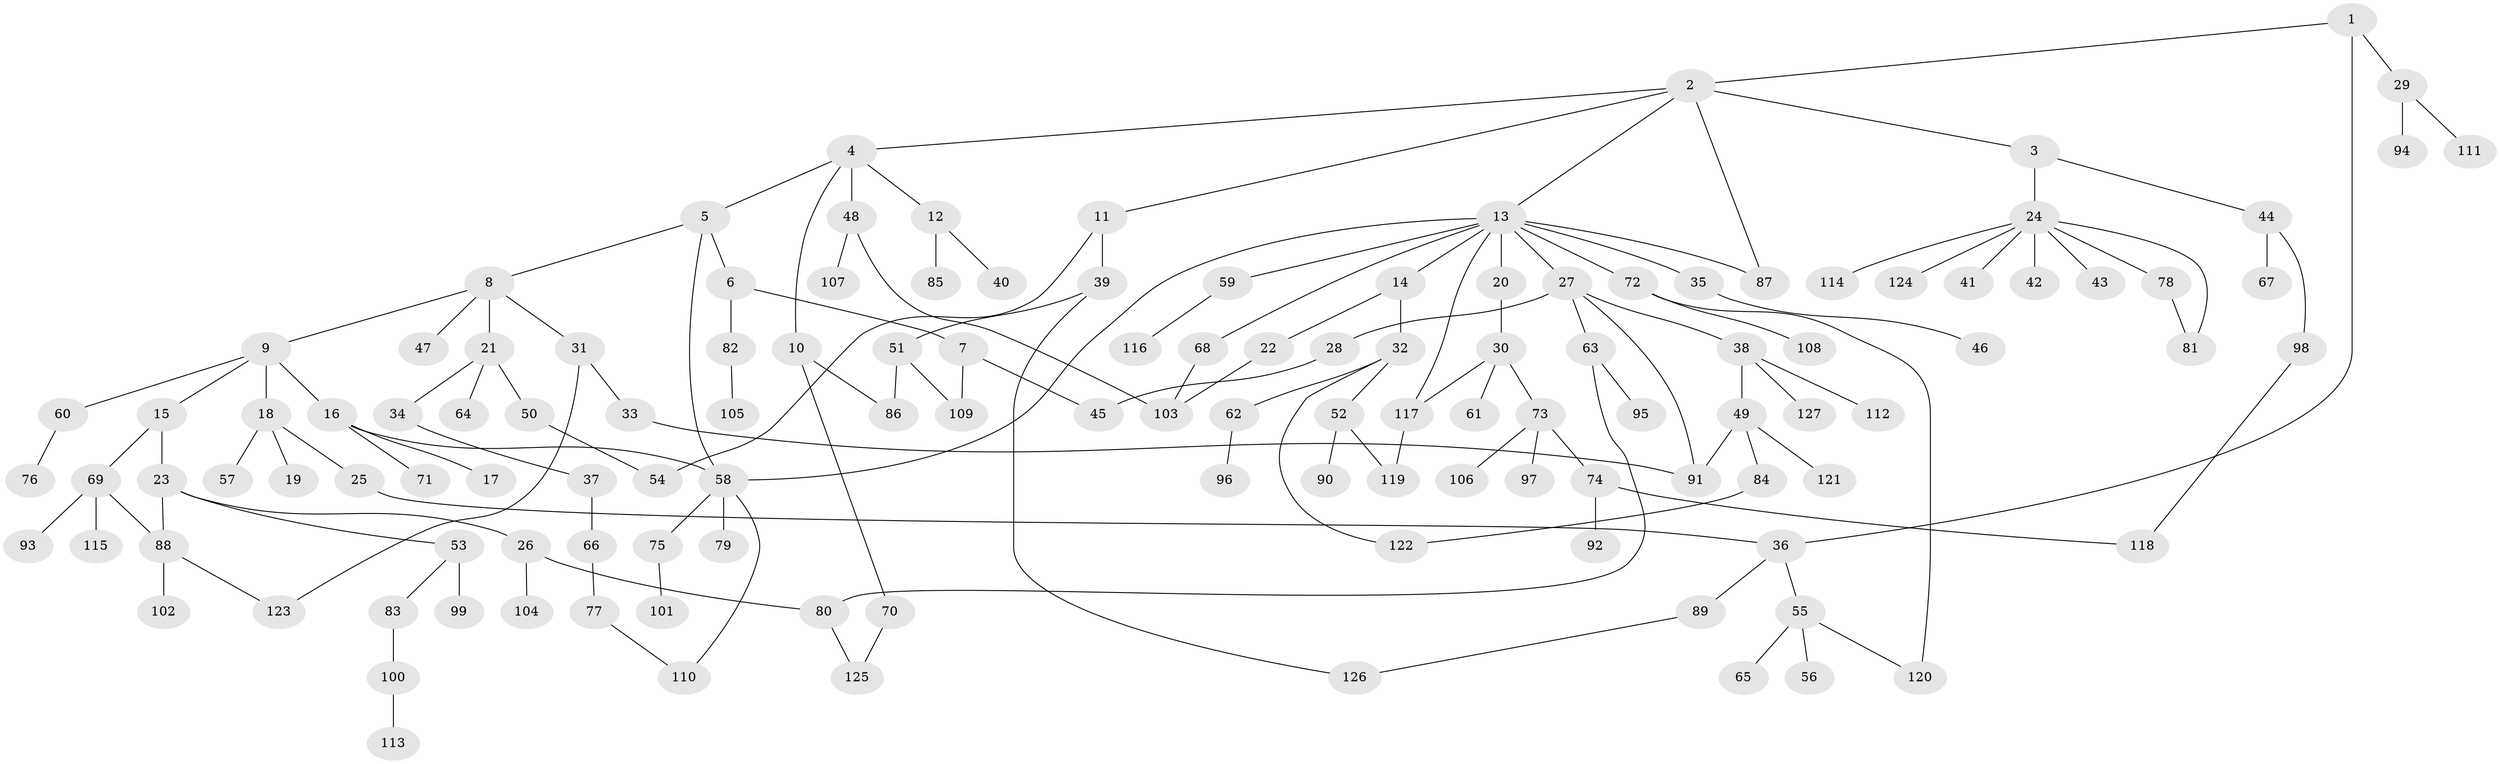 // coarse degree distribution, {1: 0.7105263157894737, 2: 0.02631578947368421, 4: 0.07894736842105263, 3: 0.07894736842105263, 5: 0.02631578947368421, 6: 0.02631578947368421, 12: 0.02631578947368421, 13: 0.02631578947368421}
// Generated by graph-tools (version 1.1) at 2025/45/03/04/25 21:45:58]
// undirected, 127 vertices, 150 edges
graph export_dot {
graph [start="1"]
  node [color=gray90,style=filled];
  1;
  2;
  3;
  4;
  5;
  6;
  7;
  8;
  9;
  10;
  11;
  12;
  13;
  14;
  15;
  16;
  17;
  18;
  19;
  20;
  21;
  22;
  23;
  24;
  25;
  26;
  27;
  28;
  29;
  30;
  31;
  32;
  33;
  34;
  35;
  36;
  37;
  38;
  39;
  40;
  41;
  42;
  43;
  44;
  45;
  46;
  47;
  48;
  49;
  50;
  51;
  52;
  53;
  54;
  55;
  56;
  57;
  58;
  59;
  60;
  61;
  62;
  63;
  64;
  65;
  66;
  67;
  68;
  69;
  70;
  71;
  72;
  73;
  74;
  75;
  76;
  77;
  78;
  79;
  80;
  81;
  82;
  83;
  84;
  85;
  86;
  87;
  88;
  89;
  90;
  91;
  92;
  93;
  94;
  95;
  96;
  97;
  98;
  99;
  100;
  101;
  102;
  103;
  104;
  105;
  106;
  107;
  108;
  109;
  110;
  111;
  112;
  113;
  114;
  115;
  116;
  117;
  118;
  119;
  120;
  121;
  122;
  123;
  124;
  125;
  126;
  127;
  1 -- 2;
  1 -- 29;
  1 -- 36;
  2 -- 3;
  2 -- 4;
  2 -- 11;
  2 -- 13;
  2 -- 87;
  3 -- 24;
  3 -- 44;
  4 -- 5;
  4 -- 10;
  4 -- 12;
  4 -- 48;
  5 -- 6;
  5 -- 8;
  5 -- 58;
  6 -- 7;
  6 -- 82;
  7 -- 45;
  7 -- 109;
  8 -- 9;
  8 -- 21;
  8 -- 31;
  8 -- 47;
  9 -- 15;
  9 -- 16;
  9 -- 18;
  9 -- 60;
  10 -- 70;
  10 -- 86;
  11 -- 39;
  11 -- 54;
  12 -- 40;
  12 -- 85;
  13 -- 14;
  13 -- 20;
  13 -- 27;
  13 -- 35;
  13 -- 59;
  13 -- 68;
  13 -- 72;
  13 -- 87;
  13 -- 117;
  13 -- 58;
  14 -- 22;
  14 -- 32;
  15 -- 23;
  15 -- 69;
  16 -- 17;
  16 -- 71;
  16 -- 58;
  18 -- 19;
  18 -- 25;
  18 -- 57;
  20 -- 30;
  21 -- 34;
  21 -- 50;
  21 -- 64;
  22 -- 103;
  23 -- 26;
  23 -- 53;
  23 -- 88;
  24 -- 41;
  24 -- 42;
  24 -- 43;
  24 -- 78;
  24 -- 114;
  24 -- 124;
  24 -- 81;
  25 -- 36;
  26 -- 80;
  26 -- 104;
  27 -- 28;
  27 -- 38;
  27 -- 63;
  27 -- 91;
  28 -- 45;
  29 -- 94;
  29 -- 111;
  30 -- 61;
  30 -- 73;
  30 -- 117;
  31 -- 33;
  31 -- 123;
  32 -- 52;
  32 -- 62;
  32 -- 122;
  33 -- 91;
  34 -- 37;
  35 -- 46;
  36 -- 55;
  36 -- 89;
  37 -- 66;
  38 -- 49;
  38 -- 112;
  38 -- 127;
  39 -- 51;
  39 -- 126;
  44 -- 67;
  44 -- 98;
  48 -- 103;
  48 -- 107;
  49 -- 84;
  49 -- 91;
  49 -- 121;
  50 -- 54;
  51 -- 86;
  51 -- 109;
  52 -- 90;
  52 -- 119;
  53 -- 83;
  53 -- 99;
  55 -- 56;
  55 -- 65;
  55 -- 120;
  58 -- 75;
  58 -- 79;
  58 -- 110;
  59 -- 116;
  60 -- 76;
  62 -- 96;
  63 -- 95;
  63 -- 80;
  66 -- 77;
  68 -- 103;
  69 -- 88;
  69 -- 93;
  69 -- 115;
  70 -- 125;
  72 -- 108;
  72 -- 120;
  73 -- 74;
  73 -- 97;
  73 -- 106;
  74 -- 92;
  74 -- 118;
  75 -- 101;
  77 -- 110;
  78 -- 81;
  80 -- 125;
  82 -- 105;
  83 -- 100;
  84 -- 122;
  88 -- 102;
  88 -- 123;
  89 -- 126;
  98 -- 118;
  100 -- 113;
  117 -- 119;
}
